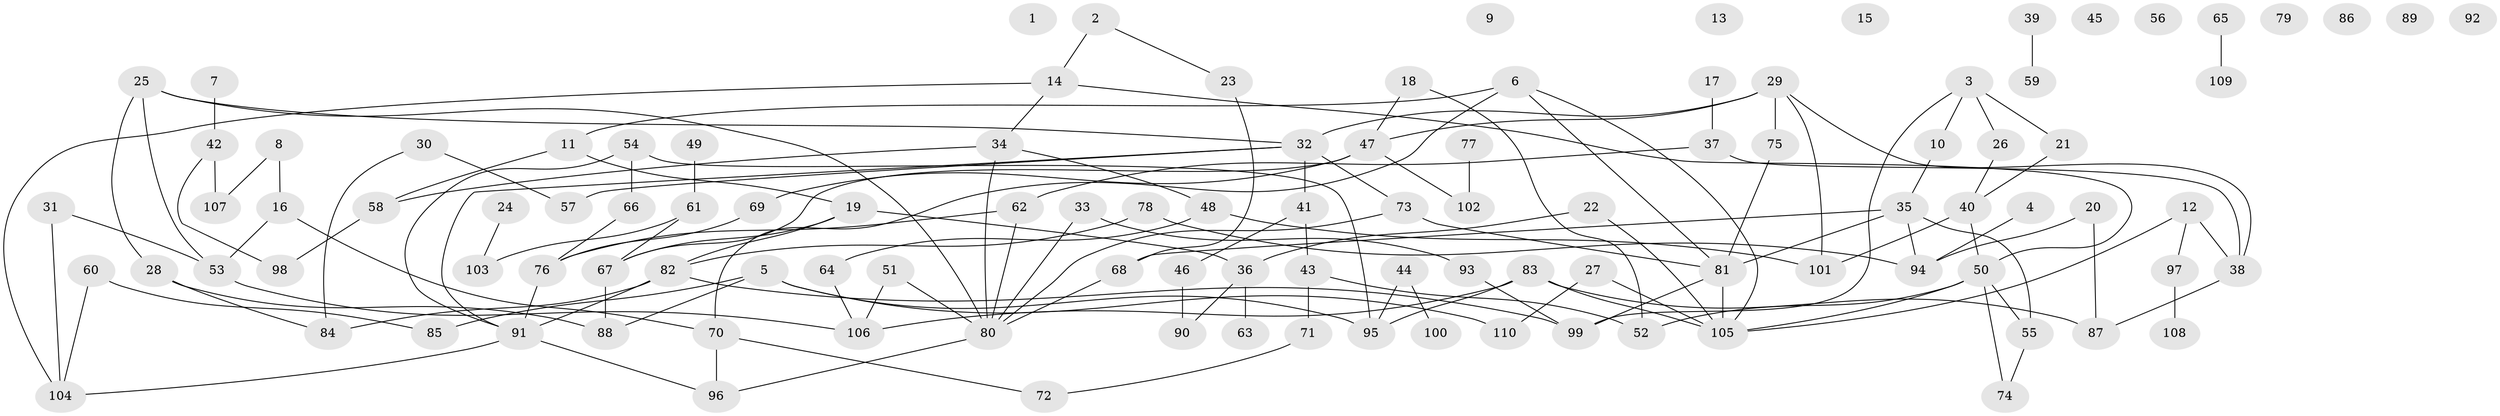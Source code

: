 // Generated by graph-tools (version 1.1) at 2025/13/03/09/25 04:13:13]
// undirected, 110 vertices, 144 edges
graph export_dot {
graph [start="1"]
  node [color=gray90,style=filled];
  1;
  2;
  3;
  4;
  5;
  6;
  7;
  8;
  9;
  10;
  11;
  12;
  13;
  14;
  15;
  16;
  17;
  18;
  19;
  20;
  21;
  22;
  23;
  24;
  25;
  26;
  27;
  28;
  29;
  30;
  31;
  32;
  33;
  34;
  35;
  36;
  37;
  38;
  39;
  40;
  41;
  42;
  43;
  44;
  45;
  46;
  47;
  48;
  49;
  50;
  51;
  52;
  53;
  54;
  55;
  56;
  57;
  58;
  59;
  60;
  61;
  62;
  63;
  64;
  65;
  66;
  67;
  68;
  69;
  70;
  71;
  72;
  73;
  74;
  75;
  76;
  77;
  78;
  79;
  80;
  81;
  82;
  83;
  84;
  85;
  86;
  87;
  88;
  89;
  90;
  91;
  92;
  93;
  94;
  95;
  96;
  97;
  98;
  99;
  100;
  101;
  102;
  103;
  104;
  105;
  106;
  107;
  108;
  109;
  110;
  2 -- 14;
  2 -- 23;
  3 -- 10;
  3 -- 21;
  3 -- 26;
  3 -- 99;
  4 -- 94;
  5 -- 85;
  5 -- 88;
  5 -- 95;
  5 -- 110;
  6 -- 11;
  6 -- 70;
  6 -- 81;
  6 -- 105;
  7 -- 42;
  8 -- 16;
  8 -- 107;
  10 -- 35;
  11 -- 19;
  11 -- 58;
  12 -- 38;
  12 -- 97;
  12 -- 105;
  14 -- 34;
  14 -- 50;
  14 -- 104;
  16 -- 53;
  16 -- 70;
  17 -- 37;
  18 -- 47;
  18 -- 52;
  19 -- 36;
  19 -- 67;
  19 -- 82;
  20 -- 87;
  20 -- 94;
  21 -- 40;
  22 -- 36;
  22 -- 105;
  23 -- 68;
  24 -- 103;
  25 -- 28;
  25 -- 32;
  25 -- 53;
  25 -- 80;
  26 -- 40;
  27 -- 105;
  27 -- 110;
  28 -- 84;
  28 -- 88;
  29 -- 32;
  29 -- 38;
  29 -- 47;
  29 -- 75;
  29 -- 101;
  30 -- 57;
  30 -- 84;
  31 -- 53;
  31 -- 104;
  32 -- 41;
  32 -- 57;
  32 -- 73;
  32 -- 91;
  33 -- 80;
  33 -- 93;
  34 -- 48;
  34 -- 58;
  34 -- 80;
  35 -- 55;
  35 -- 68;
  35 -- 81;
  35 -- 94;
  36 -- 63;
  36 -- 90;
  37 -- 38;
  37 -- 62;
  38 -- 87;
  39 -- 59;
  40 -- 50;
  40 -- 101;
  41 -- 43;
  41 -- 46;
  42 -- 98;
  42 -- 107;
  43 -- 52;
  43 -- 71;
  44 -- 95;
  44 -- 100;
  46 -- 90;
  47 -- 67;
  47 -- 69;
  47 -- 102;
  48 -- 64;
  48 -- 101;
  49 -- 61;
  50 -- 52;
  50 -- 55;
  50 -- 74;
  50 -- 105;
  51 -- 80;
  51 -- 106;
  53 -- 106;
  54 -- 66;
  54 -- 91;
  54 -- 95;
  55 -- 74;
  58 -- 98;
  60 -- 85;
  60 -- 104;
  61 -- 67;
  61 -- 103;
  62 -- 76;
  62 -- 80;
  64 -- 106;
  65 -- 109;
  66 -- 76;
  67 -- 88;
  68 -- 80;
  69 -- 76;
  70 -- 72;
  70 -- 96;
  71 -- 72;
  73 -- 80;
  73 -- 81;
  75 -- 81;
  76 -- 91;
  77 -- 102;
  78 -- 82;
  78 -- 94;
  80 -- 96;
  81 -- 99;
  81 -- 105;
  82 -- 84;
  82 -- 91;
  82 -- 99;
  83 -- 87;
  83 -- 95;
  83 -- 105;
  83 -- 106;
  91 -- 96;
  91 -- 104;
  93 -- 99;
  97 -- 108;
}
